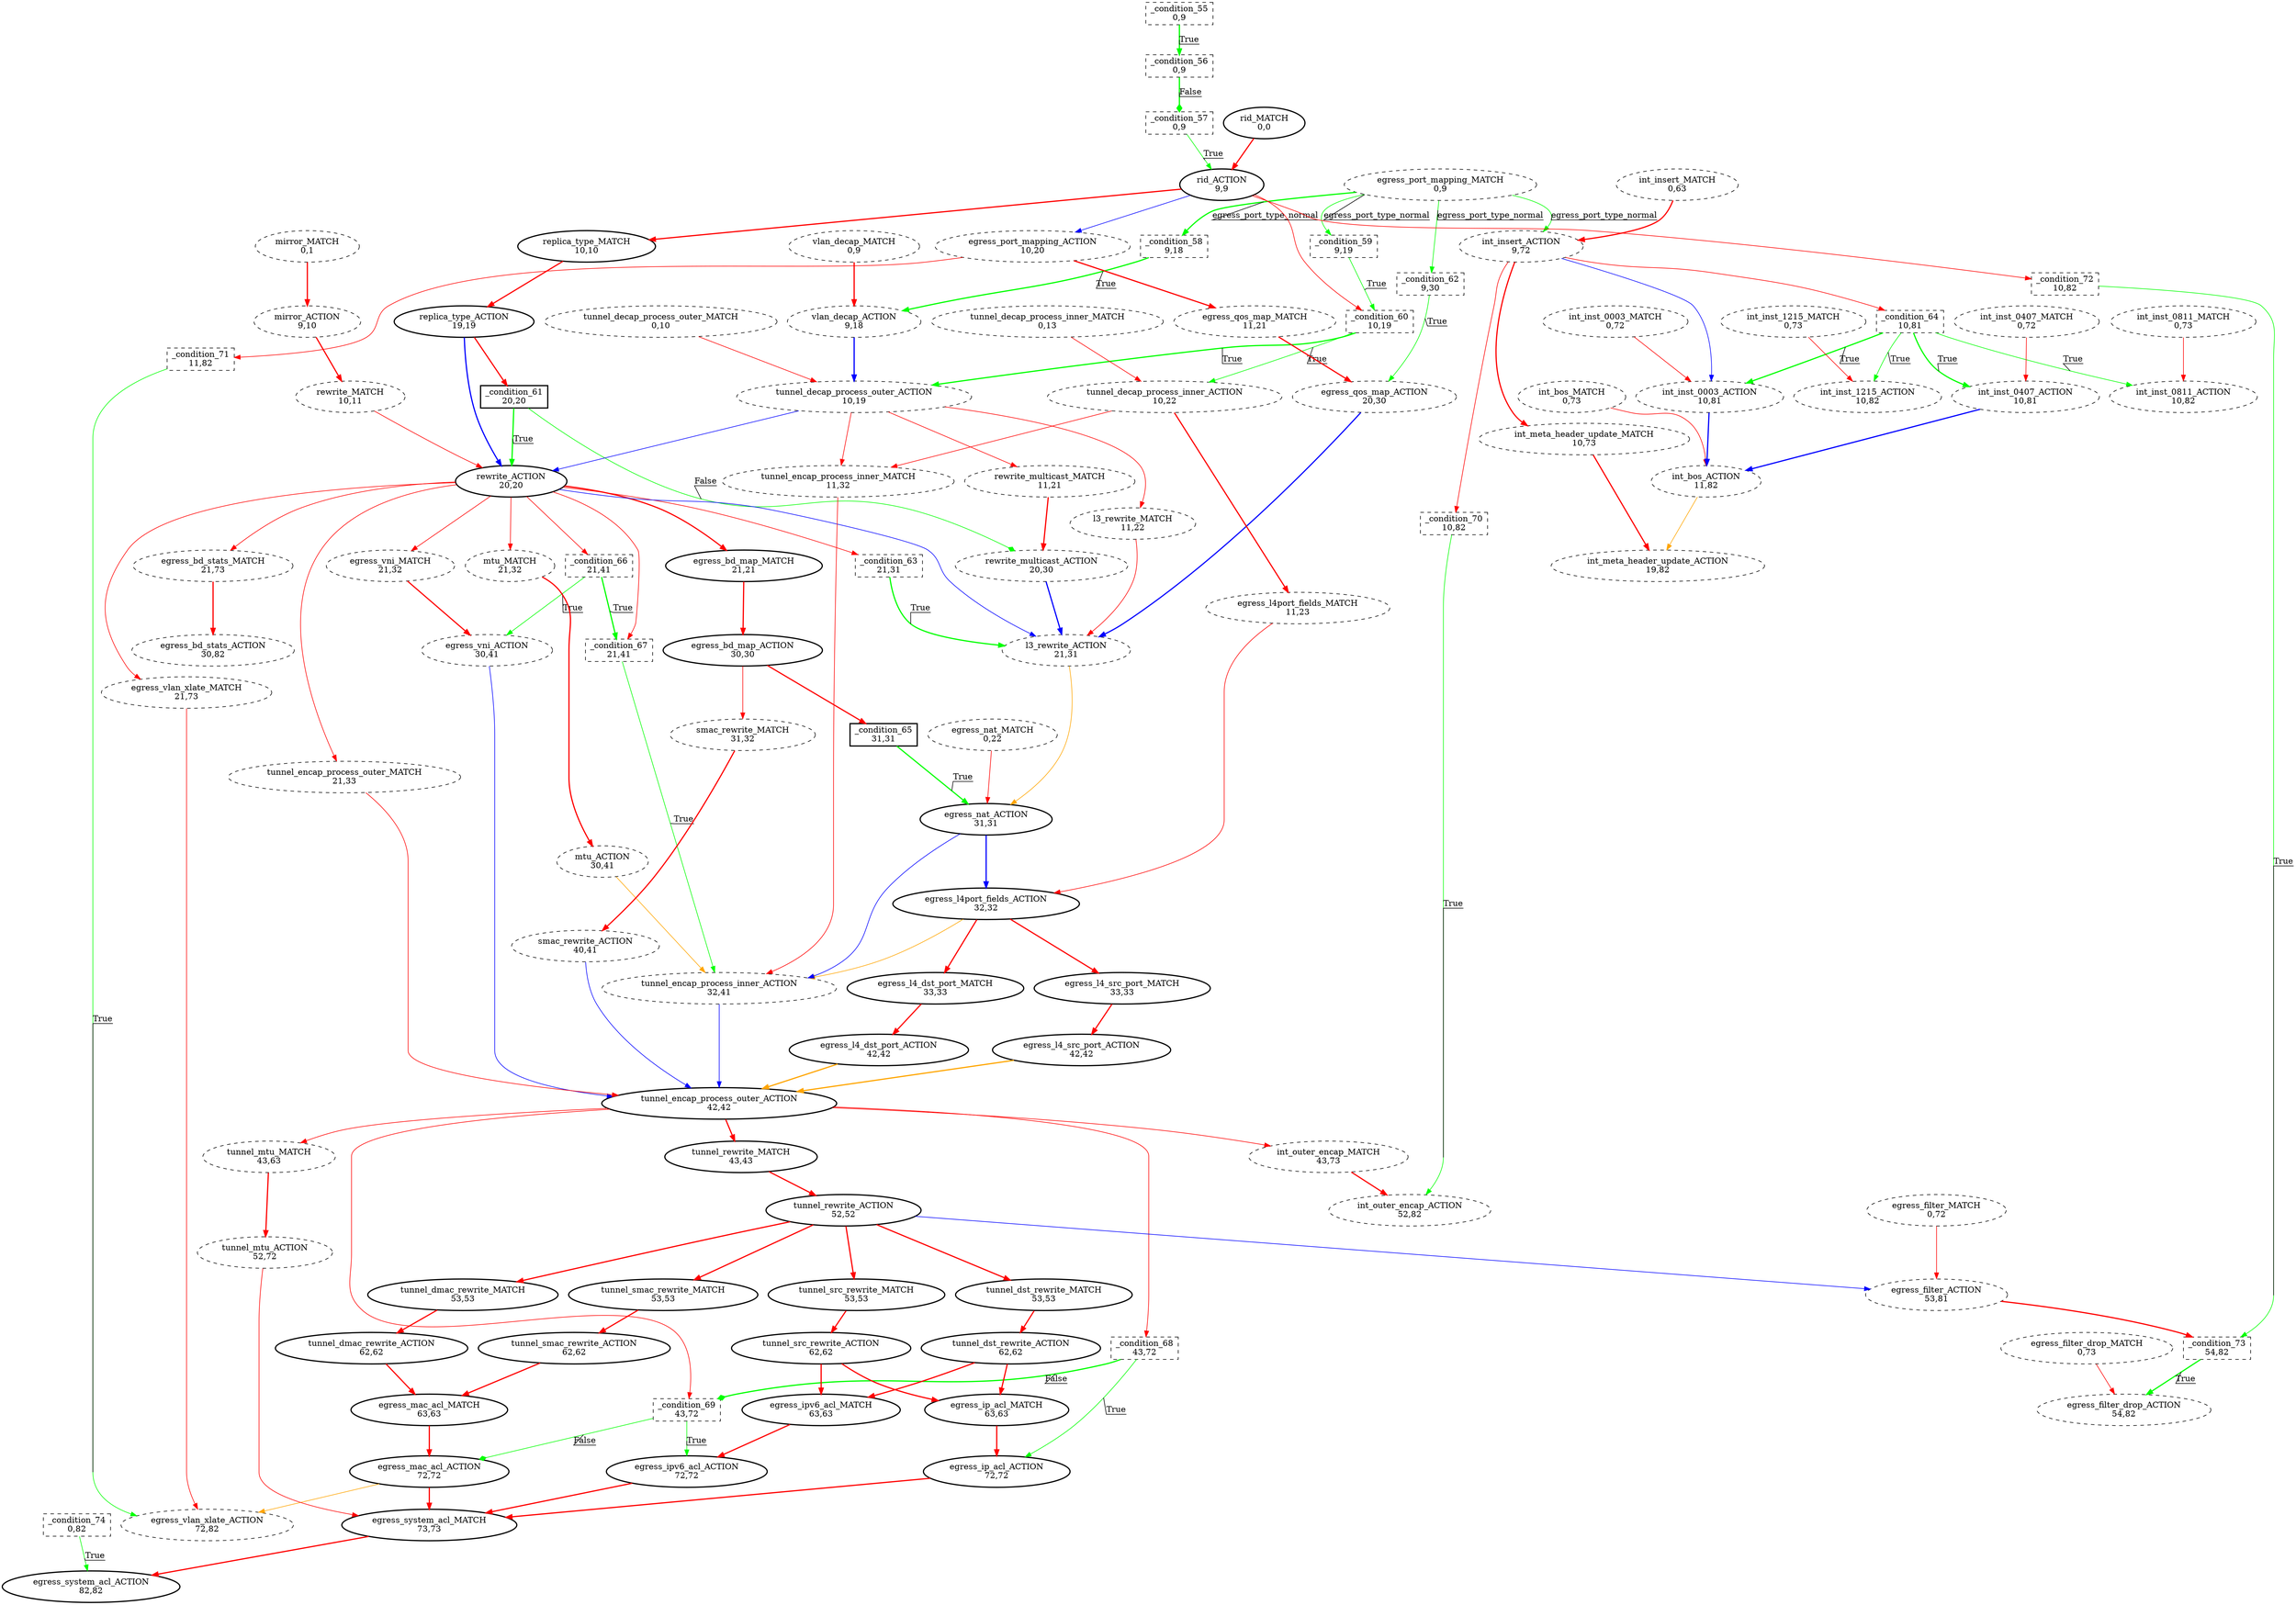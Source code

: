 digraph egress {
_condition_55 [ shape=box label="_condition_55\n0,9" style=dashed];
_condition_56 [ shape=box label="_condition_56\n0,9" style=dashed];
_condition_57 [ shape=box label="_condition_57\n0,9" style=dashed];
_condition_58 [ shape=box label="_condition_58\n9,18" style=dashed];
_condition_59 [ shape=box label="_condition_59\n9,19" style=dashed];
_condition_60 [ shape=box label="_condition_60\n10,19" style=dashed];
_condition_61 [ shape=box label="_condition_61\n20,20" style=bold];
_condition_62 [ shape=box label="_condition_62\n9,30" style=dashed];
_condition_63 [ shape=box label="_condition_63\n21,31" style=dashed];
_condition_64 [ shape=box label="_condition_64\n10,81" style=dashed];
_condition_65 [ shape=box label="_condition_65\n31,31" style=bold];
_condition_66 [ shape=box label="_condition_66\n21,41" style=dashed];
_condition_67 [ shape=box label="_condition_67\n21,41" style=dashed];
_condition_68 [ shape=box label="_condition_68\n43,72" style=dashed];
_condition_69 [ shape=box label="_condition_69\n43,72" style=dashed];
_condition_70 [ shape=box label="_condition_70\n10,82" style=dashed];
_condition_71 [ shape=box label="_condition_71\n11,82" style=dashed];
_condition_72 [ shape=box label="_condition_72\n10,82" style=dashed];
_condition_73 [ shape=box label="_condition_73\n54,82" style=dashed];
_condition_74 [ shape=box label="_condition_74\n0,82" style=dashed];
egress_bd_map_ACTION [ label="egress_bd_map_ACTION\n30,30" style=bold];
egress_bd_map_MATCH [ label="egress_bd_map_MATCH\n21,21" style=bold];
egress_bd_stats_ACTION [ label="egress_bd_stats_ACTION\n30,82" style=dashed];
egress_bd_stats_MATCH [ label="egress_bd_stats_MATCH\n21,73" style=dashed];
egress_filter_ACTION [ label="egress_filter_ACTION\n53,81" style=dashed];
egress_filter_MATCH [ label="egress_filter_MATCH\n0,72" style=dashed];
egress_filter_drop_ACTION [ label="egress_filter_drop_ACTION\n54,82" style=dashed];
egress_filter_drop_MATCH [ label="egress_filter_drop_MATCH\n0,73" style=dashed];
egress_ip_acl_ACTION [ label="egress_ip_acl_ACTION\n72,72" style=bold];
egress_ip_acl_MATCH [ label="egress_ip_acl_MATCH\n63,63" style=bold];
egress_ipv6_acl_ACTION [ label="egress_ipv6_acl_ACTION\n72,72" style=bold];
egress_ipv6_acl_MATCH [ label="egress_ipv6_acl_MATCH\n63,63" style=bold];
egress_l4_dst_port_ACTION [ label="egress_l4_dst_port_ACTION\n42,42" style=bold];
egress_l4_dst_port_MATCH [ label="egress_l4_dst_port_MATCH\n33,33" style=bold];
egress_l4_src_port_ACTION [ label="egress_l4_src_port_ACTION\n42,42" style=bold];
egress_l4_src_port_MATCH [ label="egress_l4_src_port_MATCH\n33,33" style=bold];
egress_l4port_fields_ACTION [ label="egress_l4port_fields_ACTION\n32,32" style=bold];
egress_l4port_fields_MATCH [ label="egress_l4port_fields_MATCH\n11,23" style=dashed];
egress_mac_acl_ACTION [ label="egress_mac_acl_ACTION\n72,72" style=bold];
egress_mac_acl_MATCH [ label="egress_mac_acl_MATCH\n63,63" style=bold];
egress_nat_ACTION [ label="egress_nat_ACTION\n31,31" style=bold];
egress_nat_MATCH [ label="egress_nat_MATCH\n0,22" style=dashed];
egress_port_mapping_ACTION [ label="egress_port_mapping_ACTION\n10,20" style=dashed];
egress_port_mapping_MATCH [ label="egress_port_mapping_MATCH\n0,9" style=dashed];
egress_qos_map_ACTION [ label="egress_qos_map_ACTION\n20,30" style=dashed];
egress_qos_map_MATCH [ label="egress_qos_map_MATCH\n11,21" style=dashed];
egress_system_acl_ACTION [ label="egress_system_acl_ACTION\n82,82" style=bold];
egress_system_acl_MATCH [ label="egress_system_acl_MATCH\n73,73" style=bold];
egress_vlan_xlate_ACTION [ label="egress_vlan_xlate_ACTION\n72,82" style=dashed];
egress_vlan_xlate_MATCH [ label="egress_vlan_xlate_MATCH\n21,73" style=dashed];
egress_vni_ACTION [ label="egress_vni_ACTION\n30,41" style=dashed];
egress_vni_MATCH [ label="egress_vni_MATCH\n21,32" style=dashed];
int_bos_ACTION [ label="int_bos_ACTION\n11,82" style=dashed];
int_bos_MATCH [ label="int_bos_MATCH\n0,73" style=dashed];
int_insert_ACTION [ label="int_insert_ACTION\n9,72" style=dashed];
int_insert_MATCH [ label="int_insert_MATCH\n0,63" style=dashed];
int_inst_0003_ACTION [ label="int_inst_0003_ACTION\n10,81" style=dashed];
int_inst_0003_MATCH [ label="int_inst_0003_MATCH\n0,72" style=dashed];
int_inst_0407_ACTION [ label="int_inst_0407_ACTION\n10,81" style=dashed];
int_inst_0407_MATCH [ label="int_inst_0407_MATCH\n0,72" style=dashed];
int_inst_0811_ACTION [ label="int_inst_0811_ACTION\n10,82" style=dashed];
int_inst_0811_MATCH [ label="int_inst_0811_MATCH\n0,73" style=dashed];
int_inst_1215_ACTION [ label="int_inst_1215_ACTION\n10,82" style=dashed];
int_inst_1215_MATCH [ label="int_inst_1215_MATCH\n0,73" style=dashed];
int_meta_header_update_ACTION [ label="int_meta_header_update_ACTION\n19,82" style=dashed];
int_meta_header_update_MATCH [ label="int_meta_header_update_MATCH\n10,73" style=dashed];
int_outer_encap_ACTION [ label="int_outer_encap_ACTION\n52,82" style=dashed];
int_outer_encap_MATCH [ label="int_outer_encap_MATCH\n43,73" style=dashed];
l3_rewrite_ACTION [ label="l3_rewrite_ACTION\n21,31" style=dashed];
l3_rewrite_MATCH [ label="l3_rewrite_MATCH\n11,22" style=dashed];
mirror_ACTION [ label="mirror_ACTION\n9,10" style=dashed];
mirror_MATCH [ label="mirror_MATCH\n0,1" style=dashed];
mtu_ACTION [ label="mtu_ACTION\n30,41" style=dashed];
mtu_MATCH [ label="mtu_MATCH\n21,32" style=dashed];
replica_type_ACTION [ label="replica_type_ACTION\n19,19" style=bold];
replica_type_MATCH [ label="replica_type_MATCH\n10,10" style=bold];
rewrite_ACTION [ label="rewrite_ACTION\n20,20" style=bold];
rewrite_MATCH [ label="rewrite_MATCH\n10,11" style=dashed];
rewrite_multicast_ACTION [ label="rewrite_multicast_ACTION\n20,30" style=dashed];
rewrite_multicast_MATCH [ label="rewrite_multicast_MATCH\n11,21" style=dashed];
rid_ACTION [ label="rid_ACTION\n9,9" style=bold];
rid_MATCH [ label="rid_MATCH\n0,0" style=bold];
smac_rewrite_ACTION [ label="smac_rewrite_ACTION\n40,41" style=dashed];
smac_rewrite_MATCH [ label="smac_rewrite_MATCH\n31,32" style=dashed];
tunnel_decap_process_inner_ACTION [ label="tunnel_decap_process_inner_ACTION\n10,22" style=dashed];
tunnel_decap_process_inner_MATCH [ label="tunnel_decap_process_inner_MATCH\n0,13" style=dashed];
tunnel_decap_process_outer_ACTION [ label="tunnel_decap_process_outer_ACTION\n10,19" style=dashed];
tunnel_decap_process_outer_MATCH [ label="tunnel_decap_process_outer_MATCH\n0,10" style=dashed];
tunnel_dmac_rewrite_ACTION [ label="tunnel_dmac_rewrite_ACTION\n62,62" style=bold];
tunnel_dmac_rewrite_MATCH [ label="tunnel_dmac_rewrite_MATCH\n53,53" style=bold];
tunnel_dst_rewrite_ACTION [ label="tunnel_dst_rewrite_ACTION\n62,62" style=bold];
tunnel_dst_rewrite_MATCH [ label="tunnel_dst_rewrite_MATCH\n53,53" style=bold];
tunnel_encap_process_inner_ACTION [ label="tunnel_encap_process_inner_ACTION\n32,41" style=dashed];
tunnel_encap_process_inner_MATCH [ label="tunnel_encap_process_inner_MATCH\n11,32" style=dashed];
tunnel_encap_process_outer_ACTION [ label="tunnel_encap_process_outer_ACTION\n42,42" style=bold];
tunnel_encap_process_outer_MATCH [ label="tunnel_encap_process_outer_MATCH\n21,33" style=dashed];
tunnel_mtu_ACTION [ label="tunnel_mtu_ACTION\n52,72" style=dashed];
tunnel_mtu_MATCH [ label="tunnel_mtu_MATCH\n43,63" style=dashed];
tunnel_rewrite_ACTION [ label="tunnel_rewrite_ACTION\n52,52" style=bold];
tunnel_rewrite_MATCH [ label="tunnel_rewrite_MATCH\n43,43" style=bold];
tunnel_smac_rewrite_ACTION [ label="tunnel_smac_rewrite_ACTION\n62,62" style=bold];
tunnel_smac_rewrite_MATCH [ label="tunnel_smac_rewrite_MATCH\n53,53" style=bold];
tunnel_src_rewrite_ACTION [ label="tunnel_src_rewrite_ACTION\n62,62" style=bold];
tunnel_src_rewrite_MATCH [ label="tunnel_src_rewrite_MATCH\n53,53" style=bold];
vlan_decap_ACTION [ label="vlan_decap_ACTION\n9,18" style=dashed];
vlan_decap_MATCH [ label="vlan_decap_MATCH\n0,9" style=dashed];
_condition_55 -> _condition_56 [color=green label="True" decorate=true  style=bold];
_condition_56 -> _condition_57 [color=green label="False" decorate=true  arrowhead = diamond style=bold];
_condition_57 -> rid_ACTION [color=green label="True" decorate=true ];
_condition_58 -> vlan_decap_ACTION [color=green label="True" decorate=true  style=bold];
_condition_59 -> _condition_60 [color=green label="True" decorate=true ];
_condition_60 -> tunnel_decap_process_inner_ACTION [color=green label="True" decorate=true ];
_condition_60 -> tunnel_decap_process_outer_ACTION [color=green label="True" decorate=true  style=bold];
_condition_61 -> rewrite_ACTION [color=green label="True" decorate=true  style=bold];
_condition_61 -> rewrite_multicast_ACTION [color=green label="False" decorate=true  arrowhead = diamond];
_condition_62 -> egress_qos_map_ACTION [color=green label="True" decorate=true ];
_condition_63 -> l3_rewrite_ACTION [color=green label="True" decorate=true  style=bold];
_condition_64 -> int_inst_0003_ACTION [color=green label="True" decorate=true  style=bold];
_condition_64 -> int_inst_0407_ACTION [color=green label="True" decorate=true  style=bold];
_condition_64 -> int_inst_0811_ACTION [color=green label="True" decorate=true ];
_condition_64 -> int_inst_1215_ACTION [color=green label="True" decorate=true ];
_condition_65 -> egress_nat_ACTION [color=green label="True" decorate=true  style=bold];
_condition_66 -> _condition_67 [color=green label="True" decorate=true  style=bold];
_condition_66 -> egress_vni_ACTION [color=green label="True" decorate=true ];
_condition_67 -> tunnel_encap_process_inner_ACTION [color=green label="True" decorate=true ];
_condition_68 -> _condition_69 [color=green label="False" decorate=true  arrowhead = diamond style=bold];
_condition_68 -> egress_ip_acl_ACTION [color=green label="True" decorate=true ];
_condition_69 -> egress_ipv6_acl_ACTION [color=green label="True" decorate=true ];
_condition_69 -> egress_mac_acl_ACTION [color=green label="False" decorate=true  arrowhead = diamond];
_condition_70 -> int_outer_encap_ACTION [color=green label="True" decorate=true ];
_condition_71 -> egress_vlan_xlate_ACTION [color=green label="True" decorate=true ];
_condition_72 -> _condition_73 [color=green label="True" decorate=true ];
_condition_73 -> egress_filter_drop_ACTION [color=green label="True" decorate=true  style=bold];
_condition_74 -> egress_system_acl_ACTION [color=green label="True" decorate=true ];
egress_bd_map_ACTION -> _condition_65 [color=red  style=bold];
egress_bd_map_ACTION -> smac_rewrite_MATCH [color=red ];
egress_bd_map_MATCH -> egress_bd_map_ACTION [color=red  style=bold];
egress_bd_stats_MATCH -> egress_bd_stats_ACTION [color=red  style=bold];
egress_filter_ACTION -> _condition_73 [color=red  style=bold];
egress_filter_MATCH -> egress_filter_ACTION [color=red ];
egress_filter_drop_MATCH -> egress_filter_drop_ACTION [color=red ];
egress_ip_acl_ACTION -> egress_system_acl_MATCH [color=red  style=bold];
egress_ip_acl_MATCH -> egress_ip_acl_ACTION [color=red  style=bold];
egress_ipv6_acl_ACTION -> egress_system_acl_MATCH [color=red  style=bold];
egress_ipv6_acl_MATCH -> egress_ipv6_acl_ACTION [color=red  style=bold];
egress_l4_dst_port_ACTION -> tunnel_encap_process_outer_ACTION [color=orange  style=bold];
egress_l4_dst_port_MATCH -> egress_l4_dst_port_ACTION [color=red  style=bold];
egress_l4_src_port_ACTION -> tunnel_encap_process_outer_ACTION [color=orange  style=bold];
egress_l4_src_port_MATCH -> egress_l4_src_port_ACTION [color=red  style=bold];
egress_l4port_fields_ACTION -> egress_l4_dst_port_MATCH [color=red  style=bold];
egress_l4port_fields_ACTION -> egress_l4_src_port_MATCH [color=red  style=bold];
egress_l4port_fields_ACTION -> tunnel_encap_process_inner_ACTION [color=orange ];
egress_l4port_fields_MATCH -> egress_l4port_fields_ACTION [color=red ];
egress_mac_acl_ACTION -> egress_system_acl_MATCH [color=red  style=bold];
egress_mac_acl_ACTION -> egress_vlan_xlate_ACTION [color=orange ];
egress_mac_acl_MATCH -> egress_mac_acl_ACTION [color=red  style=bold];
egress_nat_ACTION -> egress_l4port_fields_ACTION [color=blue  style=bold];
egress_nat_ACTION -> tunnel_encap_process_inner_ACTION [color=blue ];
egress_nat_MATCH -> egress_nat_ACTION [color=red ];
egress_port_mapping_ACTION -> _condition_71 [color=red ];
egress_port_mapping_ACTION -> egress_qos_map_MATCH [color=red  style=bold];
egress_port_mapping_MATCH -> _condition_58 [color=green label="egress_port_type_normal" decorate=true  style=bold];
egress_port_mapping_MATCH -> _condition_59 [color=green label="egress_port_type_normal" decorate=true ];
egress_port_mapping_MATCH -> _condition_62 [color=green label="egress_port_type_normal" decorate=true ];
egress_port_mapping_MATCH -> int_insert_ACTION [color=green label="egress_port_type_normal" decorate=true ];
egress_qos_map_ACTION -> l3_rewrite_ACTION [color=blue  style=bold];
egress_qos_map_MATCH -> egress_qos_map_ACTION [color=red  style=bold];
egress_system_acl_MATCH -> egress_system_acl_ACTION [color=red  style=bold];
egress_vlan_xlate_MATCH -> egress_vlan_xlate_ACTION [color=red ];
egress_vni_ACTION -> tunnel_encap_process_outer_ACTION [color=blue ];
egress_vni_MATCH -> egress_vni_ACTION [color=red  style=bold];
int_bos_ACTION -> int_meta_header_update_ACTION [color=orange ];
int_bos_MATCH -> int_bos_ACTION [color=red ];
int_insert_ACTION -> _condition_64 [color=red ];
int_insert_ACTION -> _condition_70 [color=red ];
int_insert_ACTION -> int_inst_0003_ACTION [color=blue ];
int_insert_ACTION -> int_meta_header_update_MATCH [color=red  style=bold];
int_insert_MATCH -> int_insert_ACTION [color=red  style=bold];
int_inst_0003_ACTION -> int_bos_ACTION [color=blue  style=bold];
int_inst_0003_MATCH -> int_inst_0003_ACTION [color=red ];
int_inst_0407_ACTION -> int_bos_ACTION [color=blue  style=bold];
int_inst_0407_MATCH -> int_inst_0407_ACTION [color=red ];
int_inst_0811_MATCH -> int_inst_0811_ACTION [color=red ];
int_inst_1215_MATCH -> int_inst_1215_ACTION [color=red ];
int_meta_header_update_MATCH -> int_meta_header_update_ACTION [color=red  style=bold];
int_outer_encap_MATCH -> int_outer_encap_ACTION [color=red  style=bold];
l3_rewrite_ACTION -> egress_nat_ACTION [color=orange ];
l3_rewrite_MATCH -> l3_rewrite_ACTION [color=red ];
mirror_ACTION -> rewrite_MATCH [color=red  style=bold];
mirror_MATCH -> mirror_ACTION [color=red  style=bold];
mtu_ACTION -> tunnel_encap_process_inner_ACTION [color=orange ];
mtu_MATCH -> mtu_ACTION [color=red  style=bold];
replica_type_ACTION -> _condition_61 [color=red  style=bold];
replica_type_ACTION -> rewrite_ACTION [color=blue  style=bold];
replica_type_MATCH -> replica_type_ACTION [color=red  style=bold];
rewrite_ACTION -> _condition_63 [color=red ];
rewrite_ACTION -> _condition_66 [color=red ];
rewrite_ACTION -> _condition_67 [color=red ];
rewrite_ACTION -> egress_bd_map_MATCH [color=red  style=bold];
rewrite_ACTION -> egress_bd_stats_MATCH [color=red ];
rewrite_ACTION -> egress_vlan_xlate_MATCH [color=red ];
rewrite_ACTION -> egress_vni_MATCH [color=red ];
rewrite_ACTION -> l3_rewrite_ACTION [color=blue ];
rewrite_ACTION -> mtu_MATCH [color=red ];
rewrite_ACTION -> tunnel_encap_process_outer_MATCH [color=red ];
rewrite_MATCH -> rewrite_ACTION [color=red ];
rewrite_multicast_ACTION -> l3_rewrite_ACTION [color=blue  style=bold];
rewrite_multicast_MATCH -> rewrite_multicast_ACTION [color=red  style=bold];
rid_ACTION -> _condition_60 [color=red ];
rid_ACTION -> _condition_72 [color=red ];
rid_ACTION -> egress_port_mapping_ACTION [color=blue ];
rid_ACTION -> replica_type_MATCH [color=red  style=bold];
rid_MATCH -> rid_ACTION [color=red  style=bold];
smac_rewrite_ACTION -> tunnel_encap_process_outer_ACTION [color=blue ];
smac_rewrite_MATCH -> smac_rewrite_ACTION [color=red  style=bold];
tunnel_decap_process_inner_ACTION -> egress_l4port_fields_MATCH [color=red  style=bold];
tunnel_decap_process_inner_ACTION -> tunnel_encap_process_inner_MATCH [color=red ];
tunnel_decap_process_inner_MATCH -> tunnel_decap_process_inner_ACTION [color=red ];
tunnel_decap_process_outer_ACTION -> l3_rewrite_MATCH [color=red ];
tunnel_decap_process_outer_ACTION -> rewrite_ACTION [color=blue ];
tunnel_decap_process_outer_ACTION -> rewrite_multicast_MATCH [color=red ];
tunnel_decap_process_outer_ACTION -> tunnel_encap_process_inner_MATCH [color=red ];
tunnel_decap_process_outer_MATCH -> tunnel_decap_process_outer_ACTION [color=red ];
tunnel_dmac_rewrite_ACTION -> egress_mac_acl_MATCH [color=red  style=bold];
tunnel_dmac_rewrite_MATCH -> tunnel_dmac_rewrite_ACTION [color=red  style=bold];
tunnel_dst_rewrite_ACTION -> egress_ip_acl_MATCH [color=red  style=bold];
tunnel_dst_rewrite_ACTION -> egress_ipv6_acl_MATCH [color=red  style=bold];
tunnel_dst_rewrite_MATCH -> tunnel_dst_rewrite_ACTION [color=red  style=bold];
tunnel_encap_process_inner_ACTION -> tunnel_encap_process_outer_ACTION [color=blue ];
tunnel_encap_process_inner_MATCH -> tunnel_encap_process_inner_ACTION [color=red ];
tunnel_encap_process_outer_ACTION -> _condition_68 [color=red ];
tunnel_encap_process_outer_ACTION -> _condition_69 [color=red ];
tunnel_encap_process_outer_ACTION -> int_outer_encap_MATCH [color=red ];
tunnel_encap_process_outer_ACTION -> tunnel_mtu_MATCH [color=red ];
tunnel_encap_process_outer_ACTION -> tunnel_rewrite_MATCH [color=red  style=bold];
tunnel_encap_process_outer_MATCH -> tunnel_encap_process_outer_ACTION [color=red ];
tunnel_mtu_ACTION -> egress_system_acl_MATCH [color=red ];
tunnel_mtu_MATCH -> tunnel_mtu_ACTION [color=red  style=bold];
tunnel_rewrite_ACTION -> egress_filter_ACTION [color=blue ];
tunnel_rewrite_ACTION -> tunnel_dmac_rewrite_MATCH [color=red  style=bold];
tunnel_rewrite_ACTION -> tunnel_dst_rewrite_MATCH [color=red  style=bold];
tunnel_rewrite_ACTION -> tunnel_smac_rewrite_MATCH [color=red  style=bold];
tunnel_rewrite_ACTION -> tunnel_src_rewrite_MATCH [color=red  style=bold];
tunnel_rewrite_MATCH -> tunnel_rewrite_ACTION [color=red  style=bold];
tunnel_smac_rewrite_ACTION -> egress_mac_acl_MATCH [color=red  style=bold];
tunnel_smac_rewrite_MATCH -> tunnel_smac_rewrite_ACTION [color=red  style=bold];
tunnel_src_rewrite_ACTION -> egress_ip_acl_MATCH [color=red  style=bold];
tunnel_src_rewrite_ACTION -> egress_ipv6_acl_MATCH [color=red  style=bold];
tunnel_src_rewrite_MATCH -> tunnel_src_rewrite_ACTION [color=red  style=bold];
vlan_decap_ACTION -> tunnel_decap_process_outer_ACTION [color=blue  style=bold];
vlan_decap_MATCH -> vlan_decap_ACTION [color=red  style=bold];
}
